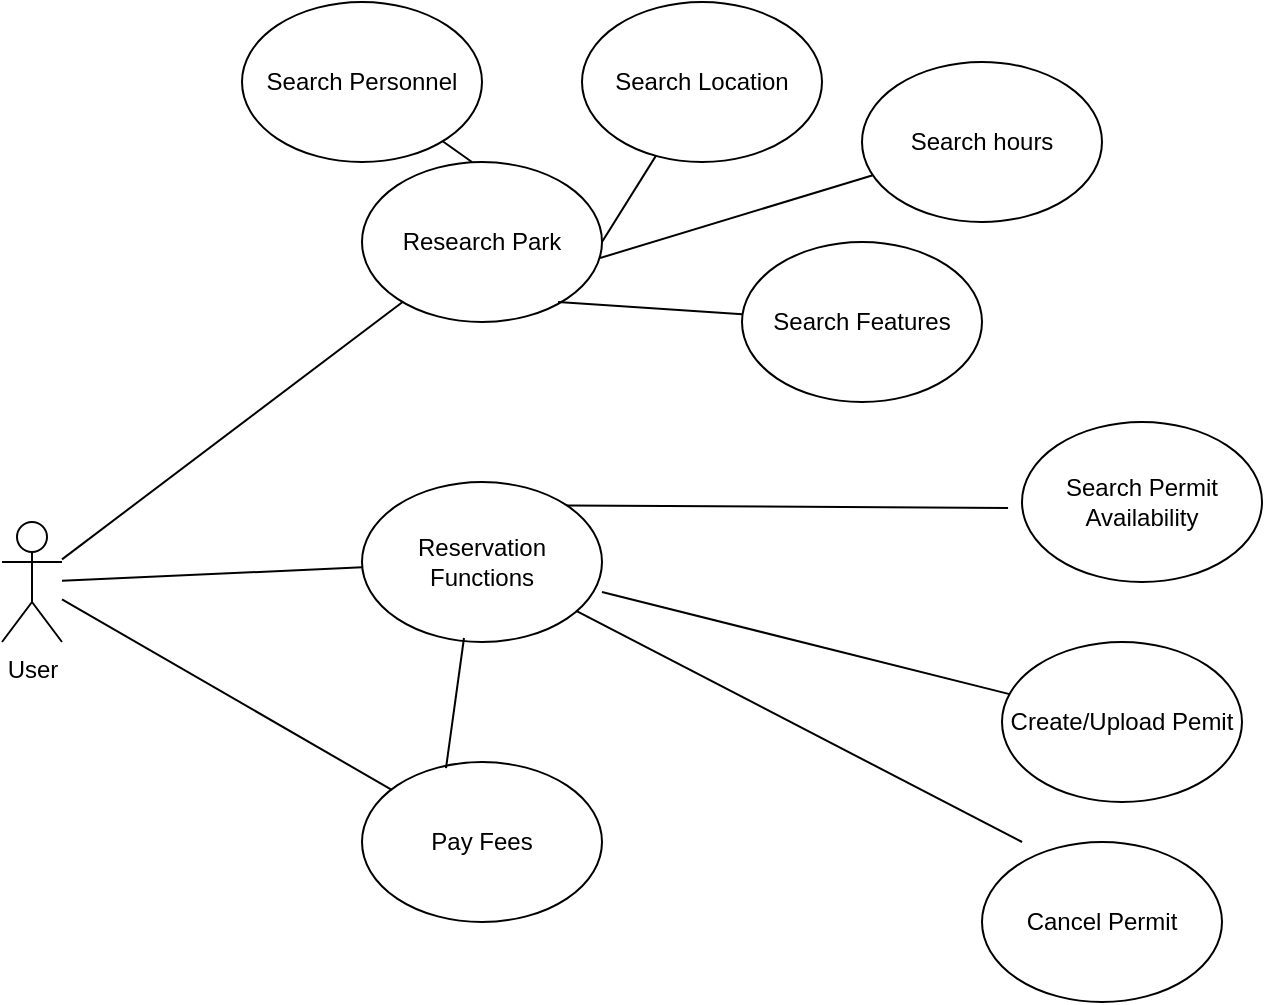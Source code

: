 <mxfile version="22.0.4" type="device">
  <diagram id="C5RBs43oDa-KdzZeNtuy" name="Page-1">
    <mxGraphModel dx="882" dy="542" grid="1" gridSize="10" guides="1" tooltips="1" connect="1" arrows="1" fold="1" page="1" pageScale="1" pageWidth="827" pageHeight="1169" math="0" shadow="0">
      <root>
        <mxCell id="WIyWlLk6GJQsqaUBKTNV-0" />
        <mxCell id="WIyWlLk6GJQsqaUBKTNV-1" parent="WIyWlLk6GJQsqaUBKTNV-0" />
        <mxCell id="8gCY-IUlAWU1cVGWxZMt-0" value="&lt;div&gt;User&lt;/div&gt;&lt;div&gt;&lt;br&gt;&lt;/div&gt;" style="shape=umlActor;verticalLabelPosition=bottom;verticalAlign=top;html=1;outlineConnect=0;" parent="WIyWlLk6GJQsqaUBKTNV-1" vertex="1">
          <mxGeometry x="80" y="260" width="30" height="60" as="geometry" />
        </mxCell>
        <mxCell id="8gCY-IUlAWU1cVGWxZMt-1" value="" style="endArrow=none;html=1;rounded=0;" parent="WIyWlLk6GJQsqaUBKTNV-1" source="8gCY-IUlAWU1cVGWxZMt-0" target="8gCY-IUlAWU1cVGWxZMt-2" edge="1">
          <mxGeometry width="50" height="50" relative="1" as="geometry">
            <mxPoint x="120" y="280" as="sourcePoint" />
            <mxPoint x="440" y="360" as="targetPoint" />
          </mxGeometry>
        </mxCell>
        <mxCell id="8gCY-IUlAWU1cVGWxZMt-2" value="Research Park" style="ellipse;whiteSpace=wrap;html=1;" parent="WIyWlLk6GJQsqaUBKTNV-1" vertex="1">
          <mxGeometry x="260" y="80" width="120" height="80" as="geometry" />
        </mxCell>
        <mxCell id="8gCY-IUlAWU1cVGWxZMt-3" value="" style="endArrow=none;html=1;rounded=0;" parent="WIyWlLk6GJQsqaUBKTNV-1" source="8gCY-IUlAWU1cVGWxZMt-0" target="8gCY-IUlAWU1cVGWxZMt-4" edge="1">
          <mxGeometry width="50" height="50" relative="1" as="geometry">
            <mxPoint x="170" y="370" as="sourcePoint" />
            <mxPoint x="490" y="450" as="targetPoint" />
          </mxGeometry>
        </mxCell>
        <mxCell id="8gCY-IUlAWU1cVGWxZMt-4" value="Reservation Functions" style="ellipse;whiteSpace=wrap;html=1;" parent="WIyWlLk6GJQsqaUBKTNV-1" vertex="1">
          <mxGeometry x="260" y="240" width="120" height="80" as="geometry" />
        </mxCell>
        <mxCell id="8gCY-IUlAWU1cVGWxZMt-5" value="" style="endArrow=none;html=1;rounded=0;" parent="WIyWlLk6GJQsqaUBKTNV-1" source="8gCY-IUlAWU1cVGWxZMt-0" target="8gCY-IUlAWU1cVGWxZMt-6" edge="1">
          <mxGeometry width="50" height="50" relative="1" as="geometry">
            <mxPoint x="150" y="370" as="sourcePoint" />
            <mxPoint x="500" y="711.43" as="targetPoint" />
          </mxGeometry>
        </mxCell>
        <mxCell id="8gCY-IUlAWU1cVGWxZMt-6" value="Pay Fees" style="ellipse;whiteSpace=wrap;html=1;" parent="WIyWlLk6GJQsqaUBKTNV-1" vertex="1">
          <mxGeometry x="260" y="380" width="120" height="80" as="geometry" />
        </mxCell>
        <mxCell id="8gCY-IUlAWU1cVGWxZMt-7" value="" style="endArrow=none;html=1;rounded=0;exitX=1;exitY=0.5;exitDx=0;exitDy=0;" parent="WIyWlLk6GJQsqaUBKTNV-1" source="8gCY-IUlAWU1cVGWxZMt-2" target="8gCY-IUlAWU1cVGWxZMt-8" edge="1">
          <mxGeometry width="50" height="50" relative="1" as="geometry">
            <mxPoint x="498.96" y="50.0" as="sourcePoint" />
            <mxPoint x="594" y="346.96" as="targetPoint" />
          </mxGeometry>
        </mxCell>
        <mxCell id="8gCY-IUlAWU1cVGWxZMt-8" value="Search Location" style="ellipse;whiteSpace=wrap;html=1;" parent="WIyWlLk6GJQsqaUBKTNV-1" vertex="1">
          <mxGeometry x="370" y="7.105e-15" width="120" height="80" as="geometry" />
        </mxCell>
        <mxCell id="8gCY-IUlAWU1cVGWxZMt-9" value="" style="endArrow=none;html=1;rounded=0;exitX=1;exitY=0;exitDx=0;exitDy=0;entryX=-0.058;entryY=0.538;entryDx=0;entryDy=0;entryPerimeter=0;" parent="WIyWlLk6GJQsqaUBKTNV-1" source="8gCY-IUlAWU1cVGWxZMt-4" target="8gCY-IUlAWU1cVGWxZMt-10" edge="1">
          <mxGeometry width="50" height="50" relative="1" as="geometry">
            <mxPoint x="380" y="249.27" as="sourcePoint" />
            <mxPoint x="541.589" y="119.999" as="targetPoint" />
          </mxGeometry>
        </mxCell>
        <mxCell id="8gCY-IUlAWU1cVGWxZMt-10" value="Search Permit Availability" style="ellipse;whiteSpace=wrap;html=1;" parent="WIyWlLk6GJQsqaUBKTNV-1" vertex="1">
          <mxGeometry x="590" y="210" width="120" height="80" as="geometry" />
        </mxCell>
        <mxCell id="8gCY-IUlAWU1cVGWxZMt-11" value="" style="endArrow=none;html=1;rounded=0;exitX=1;exitY=0.688;exitDx=0;exitDy=0;exitPerimeter=0;" parent="WIyWlLk6GJQsqaUBKTNV-1" source="8gCY-IUlAWU1cVGWxZMt-4" target="8gCY-IUlAWU1cVGWxZMt-12" edge="1">
          <mxGeometry width="50" height="50" relative="1" as="geometry">
            <mxPoint x="500" y="310" as="sourcePoint" />
            <mxPoint x="774.96" y="550" as="targetPoint" />
          </mxGeometry>
        </mxCell>
        <mxCell id="8gCY-IUlAWU1cVGWxZMt-12" value="Create/Upload Pemit" style="ellipse;whiteSpace=wrap;html=1;" parent="WIyWlLk6GJQsqaUBKTNV-1" vertex="1">
          <mxGeometry x="580" y="320" width="120" height="80" as="geometry" />
        </mxCell>
        <mxCell id="8gCY-IUlAWU1cVGWxZMt-13" value="" style="endArrow=none;html=1;rounded=0;exitX=0.35;exitY=0.038;exitDx=0;exitDy=0;exitPerimeter=0;entryX=0.425;entryY=0.975;entryDx=0;entryDy=0;entryPerimeter=0;" parent="WIyWlLk6GJQsqaUBKTNV-1" source="8gCY-IUlAWU1cVGWxZMt-6" target="8gCY-IUlAWU1cVGWxZMt-4" edge="1">
          <mxGeometry width="50" height="50" relative="1" as="geometry">
            <mxPoint x="270" y="370" as="sourcePoint" />
            <mxPoint x="310" y="340" as="targetPoint" />
          </mxGeometry>
        </mxCell>
        <mxCell id="8gCY-IUlAWU1cVGWxZMt-14" value="" style="endArrow=none;html=1;rounded=0;exitX=1;exitY=0.5;exitDx=0;exitDy=0;" parent="WIyWlLk6GJQsqaUBKTNV-1" target="8gCY-IUlAWU1cVGWxZMt-15" edge="1">
          <mxGeometry width="50" height="50" relative="1" as="geometry">
            <mxPoint x="358" y="150" as="sourcePoint" />
            <mxPoint x="762" y="350" as="targetPoint" />
          </mxGeometry>
        </mxCell>
        <mxCell id="8gCY-IUlAWU1cVGWxZMt-15" value="Search Features" style="ellipse;whiteSpace=wrap;html=1;" parent="WIyWlLk6GJQsqaUBKTNV-1" vertex="1">
          <mxGeometry x="450" y="120" width="120" height="80" as="geometry" />
        </mxCell>
        <mxCell id="8gCY-IUlAWU1cVGWxZMt-16" value="" style="endArrow=none;html=1;rounded=0;exitX=0.992;exitY=0.6;exitDx=0;exitDy=0;exitPerimeter=0;" parent="WIyWlLk6GJQsqaUBKTNV-1" source="8gCY-IUlAWU1cVGWxZMt-2" target="8gCY-IUlAWU1cVGWxZMt-17" edge="1">
          <mxGeometry width="50" height="50" relative="1" as="geometry">
            <mxPoint x="419.689" y="134.07" as="sourcePoint" />
            <mxPoint x="760" y="390" as="targetPoint" />
          </mxGeometry>
        </mxCell>
        <mxCell id="8gCY-IUlAWU1cVGWxZMt-17" value="&lt;div&gt;Search hours&lt;/div&gt;" style="ellipse;whiteSpace=wrap;html=1;" parent="WIyWlLk6GJQsqaUBKTNV-1" vertex="1">
          <mxGeometry x="510" y="30" width="120" height="80" as="geometry" />
        </mxCell>
        <mxCell id="8gCY-IUlAWU1cVGWxZMt-18" value="" style="endArrow=none;html=1;rounded=0;exitX=0.208;exitY=0.175;exitDx=0;exitDy=0;exitPerimeter=0;" parent="WIyWlLk6GJQsqaUBKTNV-1" target="8gCY-IUlAWU1cVGWxZMt-19" edge="1">
          <mxGeometry width="50" height="50" relative="1" as="geometry">
            <mxPoint x="314.96" y="80" as="sourcePoint" />
            <mxPoint x="310" y="266" as="targetPoint" />
          </mxGeometry>
        </mxCell>
        <mxCell id="8gCY-IUlAWU1cVGWxZMt-19" value="Search Personnel" style="ellipse;whiteSpace=wrap;html=1;" parent="WIyWlLk6GJQsqaUBKTNV-1" vertex="1">
          <mxGeometry x="200" width="120" height="80" as="geometry" />
        </mxCell>
        <mxCell id="aEx2hdbLSOf0eHTJyyT5-0" value="Cancel Permit" style="ellipse;whiteSpace=wrap;html=1;" vertex="1" parent="WIyWlLk6GJQsqaUBKTNV-1">
          <mxGeometry x="570" y="420" width="120" height="80" as="geometry" />
        </mxCell>
        <mxCell id="aEx2hdbLSOf0eHTJyyT5-1" value="" style="endArrow=none;html=1;rounded=0;entryX=0.167;entryY=0;entryDx=0;entryDy=0;entryPerimeter=0;" edge="1" parent="WIyWlLk6GJQsqaUBKTNV-1" source="8gCY-IUlAWU1cVGWxZMt-4" target="aEx2hdbLSOf0eHTJyyT5-0">
          <mxGeometry width="50" height="50" relative="1" as="geometry">
            <mxPoint x="390" y="300" as="sourcePoint" />
            <mxPoint x="440" y="250" as="targetPoint" />
          </mxGeometry>
        </mxCell>
      </root>
    </mxGraphModel>
  </diagram>
</mxfile>
